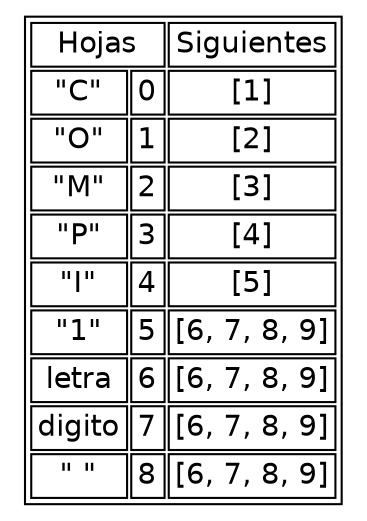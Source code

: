 digraph G { 
 node[shape=none fontname=Helvetica]
n1[label = < 
 <table><tr><td colspan="2">Hojas</td><td>Siguientes</td></tr>
<tr><td>"C"</td><td>0</td><td>[1]</td></tr>
<tr><td>"O"</td><td>1</td><td>[2]</td></tr>
<tr><td>"M"</td><td>2</td><td>[3]</td></tr>
<tr><td>"P"</td><td>3</td><td>[4]</td></tr>
<tr><td>"I"</td><td>4</td><td>[5]</td></tr>
<tr><td>"1"</td><td>5</td><td>[6, 7, 8, 9]</td></tr>
<tr><td>letra</td><td>6</td><td>[6, 7, 8, 9]</td></tr>
<tr><td>digito</td><td>7</td><td>[6, 7, 8, 9]</td></tr>
<tr><td>" "</td><td>8</td><td>[6, 7, 8, 9]</td></tr>
</table>
>]
}

